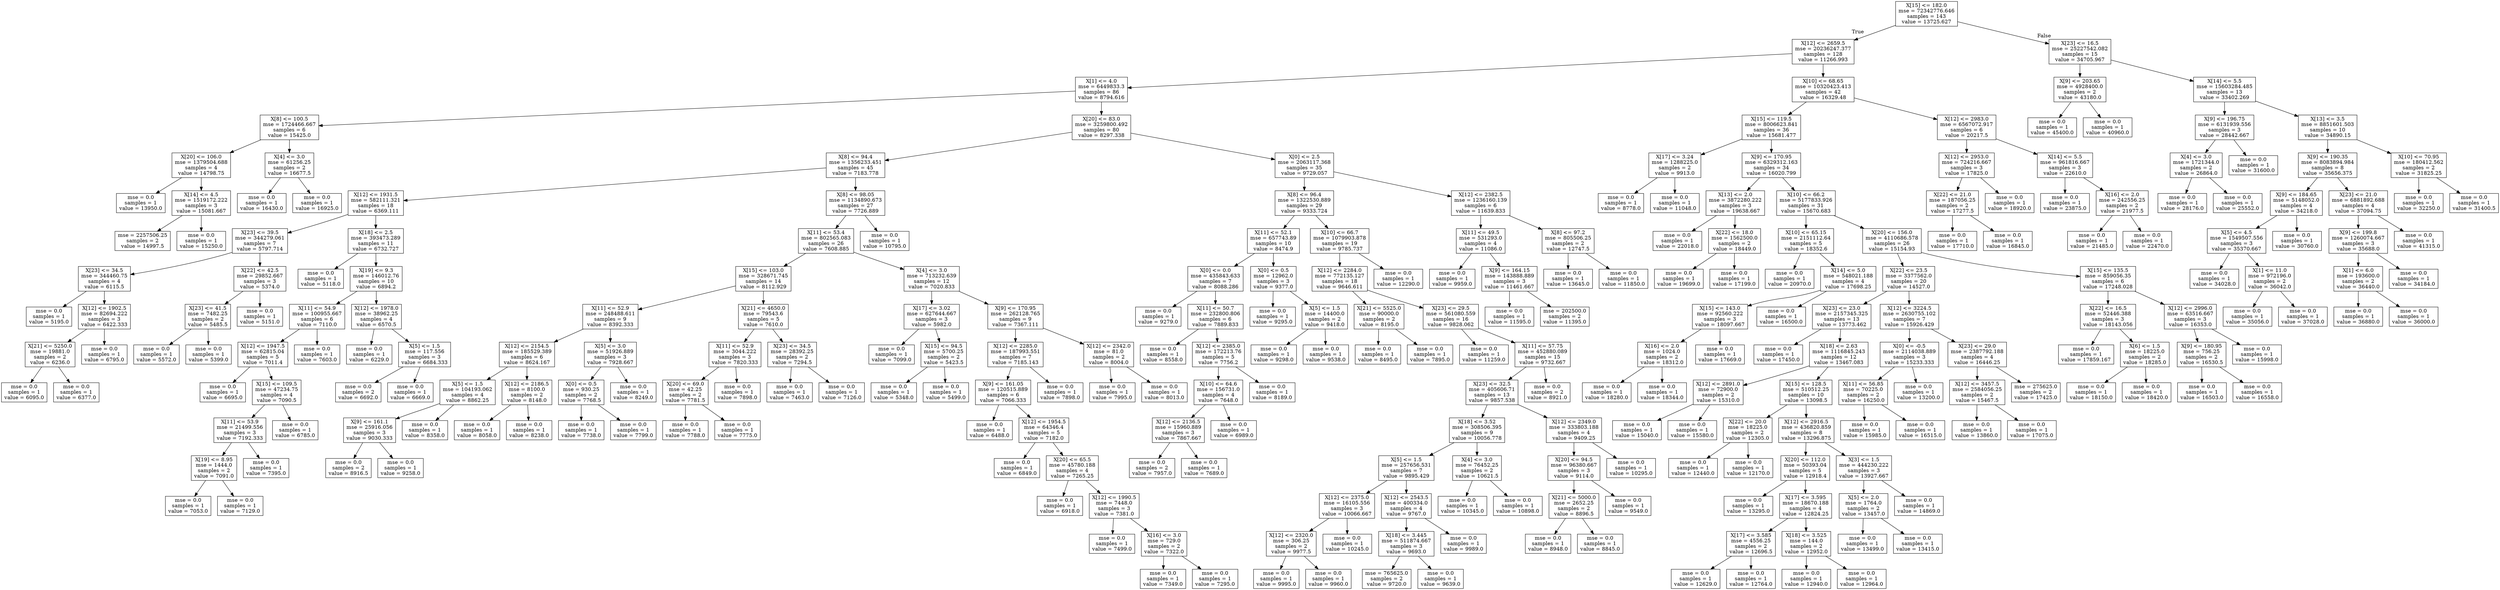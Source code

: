 digraph Tree {
node [shape=box] ;
0 [label="X[15] <= 182.0\nmse = 72342776.646\nsamples = 143\nvalue = 13725.627"] ;
1 [label="X[12] <= 2659.5\nmse = 20236247.377\nsamples = 128\nvalue = 11266.993"] ;
0 -> 1 [labeldistance=2.5, labelangle=45, headlabel="True"] ;
2 [label="X[1] <= 4.0\nmse = 6449833.3\nsamples = 86\nvalue = 8794.616"] ;
1 -> 2 ;
3 [label="X[8] <= 100.5\nmse = 1724466.667\nsamples = 6\nvalue = 15425.0"] ;
2 -> 3 ;
4 [label="X[20] <= 106.0\nmse = 1379504.688\nsamples = 4\nvalue = 14798.75"] ;
3 -> 4 ;
5 [label="mse = 0.0\nsamples = 1\nvalue = 13950.0"] ;
4 -> 5 ;
6 [label="X[14] <= 4.5\nmse = 1519172.222\nsamples = 3\nvalue = 15081.667"] ;
4 -> 6 ;
7 [label="mse = 2257506.25\nsamples = 2\nvalue = 14997.5"] ;
6 -> 7 ;
8 [label="mse = 0.0\nsamples = 1\nvalue = 15250.0"] ;
6 -> 8 ;
9 [label="X[4] <= 3.0\nmse = 61256.25\nsamples = 2\nvalue = 16677.5"] ;
3 -> 9 ;
10 [label="mse = 0.0\nsamples = 1\nvalue = 16430.0"] ;
9 -> 10 ;
11 [label="mse = 0.0\nsamples = 1\nvalue = 16925.0"] ;
9 -> 11 ;
12 [label="X[20] <= 83.0\nmse = 3259800.492\nsamples = 80\nvalue = 8297.338"] ;
2 -> 12 ;
13 [label="X[8] <= 94.4\nmse = 1356233.451\nsamples = 45\nvalue = 7183.778"] ;
12 -> 13 ;
14 [label="X[12] <= 1931.5\nmse = 582111.321\nsamples = 18\nvalue = 6369.111"] ;
13 -> 14 ;
15 [label="X[23] <= 39.5\nmse = 344279.061\nsamples = 7\nvalue = 5797.714"] ;
14 -> 15 ;
16 [label="X[23] <= 34.5\nmse = 344460.75\nsamples = 4\nvalue = 6115.5"] ;
15 -> 16 ;
17 [label="mse = 0.0\nsamples = 1\nvalue = 5195.0"] ;
16 -> 17 ;
18 [label="X[12] <= 1902.5\nmse = 82694.222\nsamples = 3\nvalue = 6422.333"] ;
16 -> 18 ;
19 [label="X[21] <= 5250.0\nmse = 19881.0\nsamples = 2\nvalue = 6236.0"] ;
18 -> 19 ;
20 [label="mse = 0.0\nsamples = 1\nvalue = 6095.0"] ;
19 -> 20 ;
21 [label="mse = 0.0\nsamples = 1\nvalue = 6377.0"] ;
19 -> 21 ;
22 [label="mse = 0.0\nsamples = 1\nvalue = 6795.0"] ;
18 -> 22 ;
23 [label="X[22] <= 42.5\nmse = 29852.667\nsamples = 3\nvalue = 5374.0"] ;
15 -> 23 ;
24 [label="X[23] <= 41.5\nmse = 7482.25\nsamples = 2\nvalue = 5485.5"] ;
23 -> 24 ;
25 [label="mse = 0.0\nsamples = 1\nvalue = 5572.0"] ;
24 -> 25 ;
26 [label="mse = 0.0\nsamples = 1\nvalue = 5399.0"] ;
24 -> 26 ;
27 [label="mse = 0.0\nsamples = 1\nvalue = 5151.0"] ;
23 -> 27 ;
28 [label="X[18] <= 2.5\nmse = 393473.289\nsamples = 11\nvalue = 6732.727"] ;
14 -> 28 ;
29 [label="mse = 0.0\nsamples = 1\nvalue = 5118.0"] ;
28 -> 29 ;
30 [label="X[19] <= 9.3\nmse = 146012.76\nsamples = 10\nvalue = 6894.2"] ;
28 -> 30 ;
31 [label="X[11] <= 54.9\nmse = 100955.667\nsamples = 6\nvalue = 7110.0"] ;
30 -> 31 ;
32 [label="X[12] <= 1947.5\nmse = 62815.04\nsamples = 5\nvalue = 7011.4"] ;
31 -> 32 ;
33 [label="mse = 0.0\nsamples = 1\nvalue = 6695.0"] ;
32 -> 33 ;
34 [label="X[15] <= 109.5\nmse = 47234.75\nsamples = 4\nvalue = 7090.5"] ;
32 -> 34 ;
35 [label="X[11] <= 53.9\nmse = 21499.556\nsamples = 3\nvalue = 7192.333"] ;
34 -> 35 ;
36 [label="X[19] <= 8.95\nmse = 1444.0\nsamples = 2\nvalue = 7091.0"] ;
35 -> 36 ;
37 [label="mse = 0.0\nsamples = 1\nvalue = 7053.0"] ;
36 -> 37 ;
38 [label="mse = 0.0\nsamples = 1\nvalue = 7129.0"] ;
36 -> 38 ;
39 [label="mse = 0.0\nsamples = 1\nvalue = 7395.0"] ;
35 -> 39 ;
40 [label="mse = 0.0\nsamples = 1\nvalue = 6785.0"] ;
34 -> 40 ;
41 [label="mse = 0.0\nsamples = 1\nvalue = 7603.0"] ;
31 -> 41 ;
42 [label="X[12] <= 1978.0\nmse = 38962.25\nsamples = 4\nvalue = 6570.5"] ;
30 -> 42 ;
43 [label="mse = 0.0\nsamples = 1\nvalue = 6229.0"] ;
42 -> 43 ;
44 [label="X[5] <= 1.5\nmse = 117.556\nsamples = 3\nvalue = 6684.333"] ;
42 -> 44 ;
45 [label="mse = 0.0\nsamples = 2\nvalue = 6692.0"] ;
44 -> 45 ;
46 [label="mse = 0.0\nsamples = 1\nvalue = 6669.0"] ;
44 -> 46 ;
47 [label="X[8] <= 98.05\nmse = 1134890.673\nsamples = 27\nvalue = 7726.889"] ;
13 -> 47 ;
48 [label="X[11] <= 53.4\nmse = 802565.083\nsamples = 26\nvalue = 7608.885"] ;
47 -> 48 ;
49 [label="X[15] <= 103.0\nmse = 328671.745\nsamples = 14\nvalue = 8112.929"] ;
48 -> 49 ;
50 [label="X[11] <= 52.9\nmse = 248488.611\nsamples = 9\nvalue = 8392.333"] ;
49 -> 50 ;
51 [label="X[12] <= 2154.5\nmse = 185529.389\nsamples = 6\nvalue = 8624.167"] ;
50 -> 51 ;
52 [label="X[5] <= 1.5\nmse = 104193.062\nsamples = 4\nvalue = 8862.25"] ;
51 -> 52 ;
53 [label="X[9] <= 161.1\nmse = 25916.056\nsamples = 3\nvalue = 9030.333"] ;
52 -> 53 ;
54 [label="mse = 0.0\nsamples = 2\nvalue = 8916.5"] ;
53 -> 54 ;
55 [label="mse = 0.0\nsamples = 1\nvalue = 9258.0"] ;
53 -> 55 ;
56 [label="mse = 0.0\nsamples = 1\nvalue = 8358.0"] ;
52 -> 56 ;
57 [label="X[12] <= 2186.5\nmse = 8100.0\nsamples = 2\nvalue = 8148.0"] ;
51 -> 57 ;
58 [label="mse = 0.0\nsamples = 1\nvalue = 8058.0"] ;
57 -> 58 ;
59 [label="mse = 0.0\nsamples = 1\nvalue = 8238.0"] ;
57 -> 59 ;
60 [label="X[5] <= 3.0\nmse = 51926.889\nsamples = 3\nvalue = 7928.667"] ;
50 -> 60 ;
61 [label="X[0] <= 0.5\nmse = 930.25\nsamples = 2\nvalue = 7768.5"] ;
60 -> 61 ;
62 [label="mse = 0.0\nsamples = 1\nvalue = 7738.0"] ;
61 -> 62 ;
63 [label="mse = 0.0\nsamples = 1\nvalue = 7799.0"] ;
61 -> 63 ;
64 [label="mse = 0.0\nsamples = 1\nvalue = 8249.0"] ;
60 -> 64 ;
65 [label="X[21] <= 4650.0\nmse = 79543.6\nsamples = 5\nvalue = 7610.0"] ;
49 -> 65 ;
66 [label="X[11] <= 52.9\nmse = 3044.222\nsamples = 3\nvalue = 7820.333"] ;
65 -> 66 ;
67 [label="X[20] <= 69.0\nmse = 42.25\nsamples = 2\nvalue = 7781.5"] ;
66 -> 67 ;
68 [label="mse = 0.0\nsamples = 1\nvalue = 7788.0"] ;
67 -> 68 ;
69 [label="mse = 0.0\nsamples = 1\nvalue = 7775.0"] ;
67 -> 69 ;
70 [label="mse = 0.0\nsamples = 1\nvalue = 7898.0"] ;
66 -> 70 ;
71 [label="X[23] <= 34.5\nmse = 28392.25\nsamples = 2\nvalue = 7294.5"] ;
65 -> 71 ;
72 [label="mse = 0.0\nsamples = 1\nvalue = 7463.0"] ;
71 -> 72 ;
73 [label="mse = 0.0\nsamples = 1\nvalue = 7126.0"] ;
71 -> 73 ;
74 [label="X[4] <= 3.0\nmse = 713232.639\nsamples = 12\nvalue = 7020.833"] ;
48 -> 74 ;
75 [label="X[17] <= 3.02\nmse = 627644.667\nsamples = 3\nvalue = 5982.0"] ;
74 -> 75 ;
76 [label="mse = 0.0\nsamples = 1\nvalue = 7099.0"] ;
75 -> 76 ;
77 [label="X[15] <= 94.5\nmse = 5700.25\nsamples = 2\nvalue = 5423.5"] ;
75 -> 77 ;
78 [label="mse = 0.0\nsamples = 1\nvalue = 5348.0"] ;
77 -> 78 ;
79 [label="mse = 0.0\nsamples = 1\nvalue = 5499.0"] ;
77 -> 79 ;
80 [label="X[9] <= 170.95\nmse = 262128.765\nsamples = 9\nvalue = 7367.111"] ;
74 -> 80 ;
81 [label="X[12] <= 2285.0\nmse = 187993.551\nsamples = 7\nvalue = 7185.143"] ;
80 -> 81 ;
82 [label="X[9] <= 161.05\nmse = 120515.889\nsamples = 6\nvalue = 7066.333"] ;
81 -> 82 ;
83 [label="mse = 0.0\nsamples = 1\nvalue = 6488.0"] ;
82 -> 83 ;
84 [label="X[12] <= 1954.5\nmse = 64346.4\nsamples = 5\nvalue = 7182.0"] ;
82 -> 84 ;
85 [label="mse = 0.0\nsamples = 1\nvalue = 6849.0"] ;
84 -> 85 ;
86 [label="X[20] <= 65.5\nmse = 45780.188\nsamples = 4\nvalue = 7265.25"] ;
84 -> 86 ;
87 [label="mse = 0.0\nsamples = 1\nvalue = 6918.0"] ;
86 -> 87 ;
88 [label="X[12] <= 1990.5\nmse = 7448.0\nsamples = 3\nvalue = 7381.0"] ;
86 -> 88 ;
89 [label="mse = 0.0\nsamples = 1\nvalue = 7499.0"] ;
88 -> 89 ;
90 [label="X[16] <= 3.0\nmse = 729.0\nsamples = 2\nvalue = 7322.0"] ;
88 -> 90 ;
91 [label="mse = 0.0\nsamples = 1\nvalue = 7349.0"] ;
90 -> 91 ;
92 [label="mse = 0.0\nsamples = 1\nvalue = 7295.0"] ;
90 -> 92 ;
93 [label="mse = 0.0\nsamples = 1\nvalue = 7898.0"] ;
81 -> 93 ;
94 [label="X[12] <= 2342.0\nmse = 81.0\nsamples = 2\nvalue = 8004.0"] ;
80 -> 94 ;
95 [label="mse = 0.0\nsamples = 1\nvalue = 7995.0"] ;
94 -> 95 ;
96 [label="mse = 0.0\nsamples = 1\nvalue = 8013.0"] ;
94 -> 96 ;
97 [label="mse = 0.0\nsamples = 1\nvalue = 10795.0"] ;
47 -> 97 ;
98 [label="X[0] <= 2.5\nmse = 2063117.368\nsamples = 35\nvalue = 9729.057"] ;
12 -> 98 ;
99 [label="X[8] <= 96.4\nmse = 1322530.889\nsamples = 29\nvalue = 9333.724"] ;
98 -> 99 ;
100 [label="X[11] <= 52.1\nmse = 657743.89\nsamples = 10\nvalue = 8474.9"] ;
99 -> 100 ;
101 [label="X[0] <= 0.0\nmse = 435843.633\nsamples = 7\nvalue = 8088.286"] ;
100 -> 101 ;
102 [label="mse = 0.0\nsamples = 1\nvalue = 9279.0"] ;
101 -> 102 ;
103 [label="X[11] <= 50.7\nmse = 232800.806\nsamples = 6\nvalue = 7889.833"] ;
101 -> 103 ;
104 [label="mse = 0.0\nsamples = 1\nvalue = 8558.0"] ;
103 -> 104 ;
105 [label="X[12] <= 2385.0\nmse = 172213.76\nsamples = 5\nvalue = 7756.2"] ;
103 -> 105 ;
106 [label="X[10] <= 64.6\nmse = 156731.0\nsamples = 4\nvalue = 7648.0"] ;
105 -> 106 ;
107 [label="X[12] <= 2136.5\nmse = 15960.889\nsamples = 3\nvalue = 7867.667"] ;
106 -> 107 ;
108 [label="mse = 0.0\nsamples = 2\nvalue = 7957.0"] ;
107 -> 108 ;
109 [label="mse = 0.0\nsamples = 1\nvalue = 7689.0"] ;
107 -> 109 ;
110 [label="mse = 0.0\nsamples = 1\nvalue = 6989.0"] ;
106 -> 110 ;
111 [label="mse = 0.0\nsamples = 1\nvalue = 8189.0"] ;
105 -> 111 ;
112 [label="X[0] <= 0.5\nmse = 12962.0\nsamples = 3\nvalue = 9377.0"] ;
100 -> 112 ;
113 [label="mse = 0.0\nsamples = 1\nvalue = 9295.0"] ;
112 -> 113 ;
114 [label="X[5] <= 1.5\nmse = 14400.0\nsamples = 2\nvalue = 9418.0"] ;
112 -> 114 ;
115 [label="mse = 0.0\nsamples = 1\nvalue = 9298.0"] ;
114 -> 115 ;
116 [label="mse = 0.0\nsamples = 1\nvalue = 9538.0"] ;
114 -> 116 ;
117 [label="X[10] <= 66.7\nmse = 1079903.878\nsamples = 19\nvalue = 9785.737"] ;
99 -> 117 ;
118 [label="X[12] <= 2284.0\nmse = 772135.127\nsamples = 18\nvalue = 9646.611"] ;
117 -> 118 ;
119 [label="X[21] <= 5525.0\nmse = 90000.0\nsamples = 2\nvalue = 8195.0"] ;
118 -> 119 ;
120 [label="mse = 0.0\nsamples = 1\nvalue = 8495.0"] ;
119 -> 120 ;
121 [label="mse = 0.0\nsamples = 1\nvalue = 7895.0"] ;
119 -> 121 ;
122 [label="X[23] <= 29.5\nmse = 561080.559\nsamples = 16\nvalue = 9828.062"] ;
118 -> 122 ;
123 [label="mse = 0.0\nsamples = 1\nvalue = 11259.0"] ;
122 -> 123 ;
124 [label="X[11] <= 57.75\nmse = 452880.089\nsamples = 15\nvalue = 9732.667"] ;
122 -> 124 ;
125 [label="X[23] <= 32.5\nmse = 405606.71\nsamples = 13\nvalue = 9857.538"] ;
124 -> 125 ;
126 [label="X[18] <= 3.52\nmse = 308506.395\nsamples = 9\nvalue = 10056.778"] ;
125 -> 126 ;
127 [label="X[5] <= 1.5\nmse = 257656.531\nsamples = 7\nvalue = 9895.429"] ;
126 -> 127 ;
128 [label="X[12] <= 2375.0\nmse = 16105.556\nsamples = 3\nvalue = 10066.667"] ;
127 -> 128 ;
129 [label="X[12] <= 2320.0\nmse = 306.25\nsamples = 2\nvalue = 9977.5"] ;
128 -> 129 ;
130 [label="mse = 0.0\nsamples = 1\nvalue = 9995.0"] ;
129 -> 130 ;
131 [label="mse = 0.0\nsamples = 1\nvalue = 9960.0"] ;
129 -> 131 ;
132 [label="mse = 0.0\nsamples = 1\nvalue = 10245.0"] ;
128 -> 132 ;
133 [label="X[12] <= 2543.5\nmse = 400334.0\nsamples = 4\nvalue = 9767.0"] ;
127 -> 133 ;
134 [label="X[18] <= 3.445\nmse = 511874.667\nsamples = 3\nvalue = 9693.0"] ;
133 -> 134 ;
135 [label="mse = 765625.0\nsamples = 2\nvalue = 9720.0"] ;
134 -> 135 ;
136 [label="mse = 0.0\nsamples = 1\nvalue = 9639.0"] ;
134 -> 136 ;
137 [label="mse = 0.0\nsamples = 1\nvalue = 9989.0"] ;
133 -> 137 ;
138 [label="X[4] <= 3.0\nmse = 76452.25\nsamples = 2\nvalue = 10621.5"] ;
126 -> 138 ;
139 [label="mse = 0.0\nsamples = 1\nvalue = 10345.0"] ;
138 -> 139 ;
140 [label="mse = 0.0\nsamples = 1\nvalue = 10898.0"] ;
138 -> 140 ;
141 [label="X[12] <= 2349.0\nmse = 333803.188\nsamples = 4\nvalue = 9409.25"] ;
125 -> 141 ;
142 [label="X[20] <= 94.5\nmse = 96380.667\nsamples = 3\nvalue = 9114.0"] ;
141 -> 142 ;
143 [label="X[21] <= 5000.0\nmse = 2652.25\nsamples = 2\nvalue = 8896.5"] ;
142 -> 143 ;
144 [label="mse = 0.0\nsamples = 1\nvalue = 8948.0"] ;
143 -> 144 ;
145 [label="mse = 0.0\nsamples = 1\nvalue = 8845.0"] ;
143 -> 145 ;
146 [label="mse = 0.0\nsamples = 1\nvalue = 9549.0"] ;
142 -> 146 ;
147 [label="mse = 0.0\nsamples = 1\nvalue = 10295.0"] ;
141 -> 147 ;
148 [label="mse = 0.0\nsamples = 2\nvalue = 8921.0"] ;
124 -> 148 ;
149 [label="mse = 0.0\nsamples = 1\nvalue = 12290.0"] ;
117 -> 149 ;
150 [label="X[12] <= 2382.5\nmse = 1236160.139\nsamples = 6\nvalue = 11639.833"] ;
98 -> 150 ;
151 [label="X[11] <= 49.5\nmse = 531293.0\nsamples = 4\nvalue = 11086.0"] ;
150 -> 151 ;
152 [label="mse = 0.0\nsamples = 1\nvalue = 9959.0"] ;
151 -> 152 ;
153 [label="X[9] <= 164.15\nmse = 143888.889\nsamples = 3\nvalue = 11461.667"] ;
151 -> 153 ;
154 [label="mse = 0.0\nsamples = 1\nvalue = 11595.0"] ;
153 -> 154 ;
155 [label="mse = 202500.0\nsamples = 2\nvalue = 11395.0"] ;
153 -> 155 ;
156 [label="X[8] <= 97.2\nmse = 805506.25\nsamples = 2\nvalue = 12747.5"] ;
150 -> 156 ;
157 [label="mse = 0.0\nsamples = 1\nvalue = 13645.0"] ;
156 -> 157 ;
158 [label="mse = 0.0\nsamples = 1\nvalue = 11850.0"] ;
156 -> 158 ;
159 [label="X[10] <= 68.65\nmse = 10320423.413\nsamples = 42\nvalue = 16329.48"] ;
1 -> 159 ;
160 [label="X[15] <= 119.5\nmse = 8006623.841\nsamples = 36\nvalue = 15681.477"] ;
159 -> 160 ;
161 [label="X[17] <= 3.24\nmse = 1288225.0\nsamples = 2\nvalue = 9913.0"] ;
160 -> 161 ;
162 [label="mse = 0.0\nsamples = 1\nvalue = 8778.0"] ;
161 -> 162 ;
163 [label="mse = 0.0\nsamples = 1\nvalue = 11048.0"] ;
161 -> 163 ;
164 [label="X[9] <= 170.95\nmse = 6329312.163\nsamples = 34\nvalue = 16020.799"] ;
160 -> 164 ;
165 [label="X[13] <= 2.0\nmse = 3872280.222\nsamples = 3\nvalue = 19638.667"] ;
164 -> 165 ;
166 [label="mse = 0.0\nsamples = 1\nvalue = 22018.0"] ;
165 -> 166 ;
167 [label="X[22] <= 18.0\nmse = 1562500.0\nsamples = 2\nvalue = 18449.0"] ;
165 -> 167 ;
168 [label="mse = 0.0\nsamples = 1\nvalue = 19699.0"] ;
167 -> 168 ;
169 [label="mse = 0.0\nsamples = 1\nvalue = 17199.0"] ;
167 -> 169 ;
170 [label="X[10] <= 66.2\nmse = 5177833.926\nsamples = 31\nvalue = 15670.683"] ;
164 -> 170 ;
171 [label="X[10] <= 65.15\nmse = 2151112.64\nsamples = 5\nvalue = 18352.6"] ;
170 -> 171 ;
172 [label="mse = 0.0\nsamples = 1\nvalue = 20970.0"] ;
171 -> 172 ;
173 [label="X[14] <= 5.0\nmse = 548021.188\nsamples = 4\nvalue = 17698.25"] ;
171 -> 173 ;
174 [label="X[15] <= 143.0\nmse = 92560.222\nsamples = 3\nvalue = 18097.667"] ;
173 -> 174 ;
175 [label="X[16] <= 2.0\nmse = 1024.0\nsamples = 2\nvalue = 18312.0"] ;
174 -> 175 ;
176 [label="mse = 0.0\nsamples = 1\nvalue = 18280.0"] ;
175 -> 176 ;
177 [label="mse = 0.0\nsamples = 1\nvalue = 18344.0"] ;
175 -> 177 ;
178 [label="mse = 0.0\nsamples = 1\nvalue = 17669.0"] ;
174 -> 178 ;
179 [label="mse = 0.0\nsamples = 1\nvalue = 16500.0"] ;
173 -> 179 ;
180 [label="X[20] <= 156.0\nmse = 4110686.578\nsamples = 26\nvalue = 15154.93"] ;
170 -> 180 ;
181 [label="X[22] <= 23.5\nmse = 3377562.0\nsamples = 20\nvalue = 14527.0"] ;
180 -> 181 ;
182 [label="X[23] <= 23.0\nmse = 2157345.325\nsamples = 13\nvalue = 13773.462"] ;
181 -> 182 ;
183 [label="mse = 0.0\nsamples = 1\nvalue = 17450.0"] ;
182 -> 183 ;
184 [label="X[18] <= 2.63\nmse = 1116845.243\nsamples = 12\nvalue = 13467.083"] ;
182 -> 184 ;
185 [label="X[12] <= 2891.0\nmse = 72900.0\nsamples = 2\nvalue = 15310.0"] ;
184 -> 185 ;
186 [label="mse = 0.0\nsamples = 1\nvalue = 15040.0"] ;
185 -> 186 ;
187 [label="mse = 0.0\nsamples = 1\nvalue = 15580.0"] ;
185 -> 187 ;
188 [label="X[15] <= 128.5\nmse = 510512.25\nsamples = 10\nvalue = 13098.5"] ;
184 -> 188 ;
189 [label="X[22] <= 20.0\nmse = 18225.0\nsamples = 2\nvalue = 12305.0"] ;
188 -> 189 ;
190 [label="mse = 0.0\nsamples = 1\nvalue = 12440.0"] ;
189 -> 190 ;
191 [label="mse = 0.0\nsamples = 1\nvalue = 12170.0"] ;
189 -> 191 ;
192 [label="X[12] <= 2916.5\nmse = 436820.859\nsamples = 8\nvalue = 13296.875"] ;
188 -> 192 ;
193 [label="X[20] <= 112.0\nmse = 50393.04\nsamples = 5\nvalue = 12918.4"] ;
192 -> 193 ;
194 [label="mse = 0.0\nsamples = 1\nvalue = 13295.0"] ;
193 -> 194 ;
195 [label="X[17] <= 3.595\nmse = 18670.188\nsamples = 4\nvalue = 12824.25"] ;
193 -> 195 ;
196 [label="X[17] <= 3.585\nmse = 4556.25\nsamples = 2\nvalue = 12696.5"] ;
195 -> 196 ;
197 [label="mse = 0.0\nsamples = 1\nvalue = 12629.0"] ;
196 -> 197 ;
198 [label="mse = 0.0\nsamples = 1\nvalue = 12764.0"] ;
196 -> 198 ;
199 [label="X[18] <= 3.525\nmse = 144.0\nsamples = 2\nvalue = 12952.0"] ;
195 -> 199 ;
200 [label="mse = 0.0\nsamples = 1\nvalue = 12940.0"] ;
199 -> 200 ;
201 [label="mse = 0.0\nsamples = 1\nvalue = 12964.0"] ;
199 -> 201 ;
202 [label="X[3] <= 1.5\nmse = 444230.222\nsamples = 3\nvalue = 13927.667"] ;
192 -> 202 ;
203 [label="X[5] <= 2.0\nmse = 1764.0\nsamples = 2\nvalue = 13457.0"] ;
202 -> 203 ;
204 [label="mse = 0.0\nsamples = 1\nvalue = 13499.0"] ;
203 -> 204 ;
205 [label="mse = 0.0\nsamples = 1\nvalue = 13415.0"] ;
203 -> 205 ;
206 [label="mse = 0.0\nsamples = 1\nvalue = 14869.0"] ;
202 -> 206 ;
207 [label="X[12] <= 3224.5\nmse = 2630755.102\nsamples = 7\nvalue = 15926.429"] ;
181 -> 207 ;
208 [label="X[0] <= -0.5\nmse = 2114038.889\nsamples = 3\nvalue = 15233.333"] ;
207 -> 208 ;
209 [label="X[11] <= 56.85\nmse = 70225.0\nsamples = 2\nvalue = 16250.0"] ;
208 -> 209 ;
210 [label="mse = 0.0\nsamples = 1\nvalue = 15985.0"] ;
209 -> 210 ;
211 [label="mse = 0.0\nsamples = 1\nvalue = 16515.0"] ;
209 -> 211 ;
212 [label="mse = 0.0\nsamples = 1\nvalue = 13200.0"] ;
208 -> 212 ;
213 [label="X[23] <= 29.0\nmse = 2387792.188\nsamples = 4\nvalue = 16446.25"] ;
207 -> 213 ;
214 [label="X[12] <= 3457.5\nmse = 2584056.25\nsamples = 2\nvalue = 15467.5"] ;
213 -> 214 ;
215 [label="mse = 0.0\nsamples = 1\nvalue = 13860.0"] ;
214 -> 215 ;
216 [label="mse = 0.0\nsamples = 1\nvalue = 17075.0"] ;
214 -> 216 ;
217 [label="mse = 275625.0\nsamples = 2\nvalue = 17425.0"] ;
213 -> 217 ;
218 [label="X[15] <= 135.5\nmse = 859056.35\nsamples = 6\nvalue = 17248.028"] ;
180 -> 218 ;
219 [label="X[22] <= 16.5\nmse = 52446.388\nsamples = 3\nvalue = 18143.056"] ;
218 -> 219 ;
220 [label="mse = 0.0\nsamples = 1\nvalue = 17859.167"] ;
219 -> 220 ;
221 [label="X[6] <= 1.5\nmse = 18225.0\nsamples = 2\nvalue = 18285.0"] ;
219 -> 221 ;
222 [label="mse = 0.0\nsamples = 1\nvalue = 18150.0"] ;
221 -> 222 ;
223 [label="mse = 0.0\nsamples = 1\nvalue = 18420.0"] ;
221 -> 223 ;
224 [label="X[12] <= 2996.0\nmse = 63516.667\nsamples = 3\nvalue = 16353.0"] ;
218 -> 224 ;
225 [label="X[9] <= 180.95\nmse = 756.25\nsamples = 2\nvalue = 16530.5"] ;
224 -> 225 ;
226 [label="mse = 0.0\nsamples = 1\nvalue = 16503.0"] ;
225 -> 226 ;
227 [label="mse = 0.0\nsamples = 1\nvalue = 16558.0"] ;
225 -> 227 ;
228 [label="mse = 0.0\nsamples = 1\nvalue = 15998.0"] ;
224 -> 228 ;
229 [label="X[12] <= 2983.0\nmse = 6567072.917\nsamples = 6\nvalue = 20217.5"] ;
159 -> 229 ;
230 [label="X[12] <= 2953.0\nmse = 724216.667\nsamples = 3\nvalue = 17825.0"] ;
229 -> 230 ;
231 [label="X[22] <= 21.0\nmse = 187056.25\nsamples = 2\nvalue = 17277.5"] ;
230 -> 231 ;
232 [label="mse = 0.0\nsamples = 1\nvalue = 17710.0"] ;
231 -> 232 ;
233 [label="mse = 0.0\nsamples = 1\nvalue = 16845.0"] ;
231 -> 233 ;
234 [label="mse = 0.0\nsamples = 1\nvalue = 18920.0"] ;
230 -> 234 ;
235 [label="X[14] <= 5.5\nmse = 961816.667\nsamples = 3\nvalue = 22610.0"] ;
229 -> 235 ;
236 [label="mse = 0.0\nsamples = 1\nvalue = 23875.0"] ;
235 -> 236 ;
237 [label="X[16] <= 2.0\nmse = 242556.25\nsamples = 2\nvalue = 21977.5"] ;
235 -> 237 ;
238 [label="mse = 0.0\nsamples = 1\nvalue = 21485.0"] ;
237 -> 238 ;
239 [label="mse = 0.0\nsamples = 1\nvalue = 22470.0"] ;
237 -> 239 ;
240 [label="X[23] <= 16.5\nmse = 25227542.082\nsamples = 15\nvalue = 34705.967"] ;
0 -> 240 [labeldistance=2.5, labelangle=-45, headlabel="False"] ;
241 [label="X[9] <= 203.65\nmse = 4928400.0\nsamples = 2\nvalue = 43180.0"] ;
240 -> 241 ;
242 [label="mse = 0.0\nsamples = 1\nvalue = 45400.0"] ;
241 -> 242 ;
243 [label="mse = 0.0\nsamples = 1\nvalue = 40960.0"] ;
241 -> 243 ;
244 [label="X[14] <= 5.5\nmse = 15603284.485\nsamples = 13\nvalue = 33402.269"] ;
240 -> 244 ;
245 [label="X[9] <= 196.75\nmse = 6131939.556\nsamples = 3\nvalue = 28442.667"] ;
244 -> 245 ;
246 [label="X[4] <= 3.0\nmse = 1721344.0\nsamples = 2\nvalue = 26864.0"] ;
245 -> 246 ;
247 [label="mse = 0.0\nsamples = 1\nvalue = 28176.0"] ;
246 -> 247 ;
248 [label="mse = 0.0\nsamples = 1\nvalue = 25552.0"] ;
246 -> 248 ;
249 [label="mse = 0.0\nsamples = 1\nvalue = 31600.0"] ;
245 -> 249 ;
250 [label="X[13] <= 3.5\nmse = 8851601.503\nsamples = 10\nvalue = 34890.15"] ;
244 -> 250 ;
251 [label="X[9] <= 190.35\nmse = 8083894.984\nsamples = 8\nvalue = 35656.375"] ;
250 -> 251 ;
252 [label="X[9] <= 184.65\nmse = 5148052.0\nsamples = 4\nvalue = 34218.0"] ;
251 -> 252 ;
253 [label="X[5] <= 4.5\nmse = 1549507.556\nsamples = 3\nvalue = 35370.667"] ;
252 -> 253 ;
254 [label="mse = 0.0\nsamples = 1\nvalue = 34028.0"] ;
253 -> 254 ;
255 [label="X[1] <= 11.0\nmse = 972196.0\nsamples = 2\nvalue = 36042.0"] ;
253 -> 255 ;
256 [label="mse = 0.0\nsamples = 1\nvalue = 35056.0"] ;
255 -> 256 ;
257 [label="mse = 0.0\nsamples = 1\nvalue = 37028.0"] ;
255 -> 257 ;
258 [label="mse = 0.0\nsamples = 1\nvalue = 30760.0"] ;
252 -> 258 ;
259 [label="X[23] <= 21.0\nmse = 6881892.688\nsamples = 4\nvalue = 37094.75"] ;
251 -> 259 ;
260 [label="X[9] <= 199.8\nmse = 1260074.667\nsamples = 3\nvalue = 35688.0"] ;
259 -> 260 ;
261 [label="X[1] <= 6.0\nmse = 193600.0\nsamples = 2\nvalue = 36440.0"] ;
260 -> 261 ;
262 [label="mse = 0.0\nsamples = 1\nvalue = 36880.0"] ;
261 -> 262 ;
263 [label="mse = 0.0\nsamples = 1\nvalue = 36000.0"] ;
261 -> 263 ;
264 [label="mse = 0.0\nsamples = 1\nvalue = 34184.0"] ;
260 -> 264 ;
265 [label="mse = 0.0\nsamples = 1\nvalue = 41315.0"] ;
259 -> 265 ;
266 [label="X[10] <= 70.95\nmse = 180412.562\nsamples = 2\nvalue = 31825.25"] ;
250 -> 266 ;
267 [label="mse = 0.0\nsamples = 1\nvalue = 32250.0"] ;
266 -> 267 ;
268 [label="mse = 0.0\nsamples = 1\nvalue = 31400.5"] ;
266 -> 268 ;
}